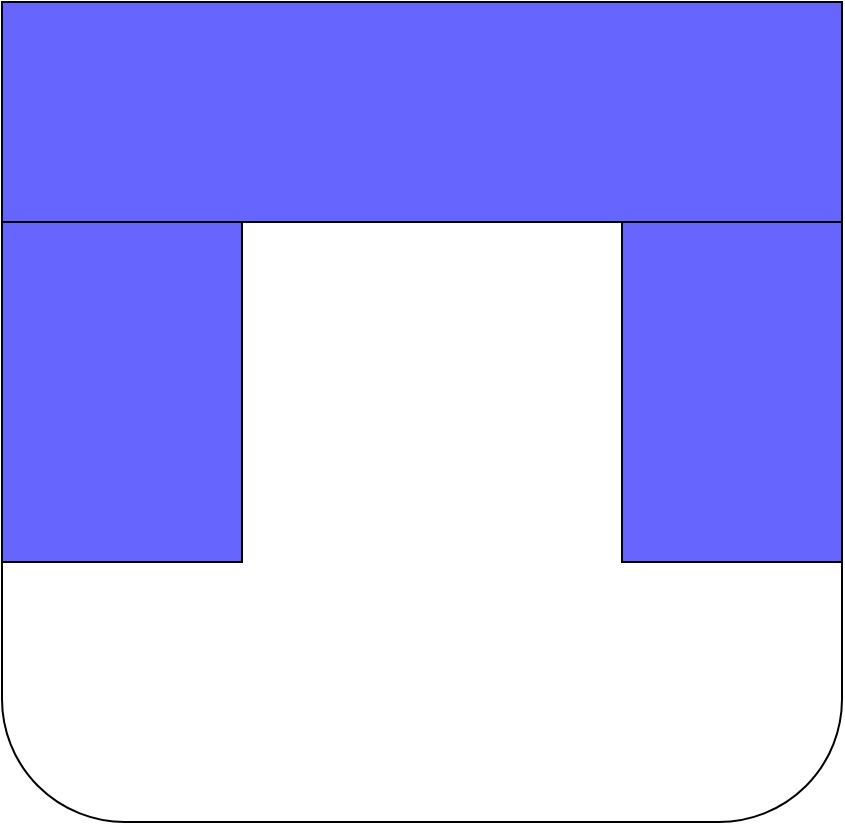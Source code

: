 <mxfile version="24.7.16">
  <diagram name="Page-1" id="-qET49AzPsS_fe1-d1Zj">
    <mxGraphModel dx="1194" dy="507" grid="1" gridSize="10" guides="1" tooltips="1" connect="1" arrows="1" fold="1" page="1" pageScale="1" pageWidth="827" pageHeight="1169" math="0" shadow="0">
      <root>
        <mxCell id="0" />
        <mxCell id="1" parent="0" />
        <mxCell id="JlOxEhukSSphgLqK7U3i-1" value="" style="rounded=1;whiteSpace=wrap;html=1;" vertex="1" parent="1">
          <mxGeometry x="140" y="30" width="420" height="410" as="geometry" />
        </mxCell>
        <mxCell id="JlOxEhukSSphgLqK7U3i-3" value="" style="rounded=1;whiteSpace=wrap;html=1;" vertex="1" parent="1">
          <mxGeometry x="160" y="42.5" width="70" height="75" as="geometry" />
        </mxCell>
        <mxCell id="JlOxEhukSSphgLqK7U3i-4" value="" style="rounded=0;whiteSpace=wrap;html=1;fillColor=#6666FF;" vertex="1" parent="1">
          <mxGeometry x="140" y="30" width="120" height="280" as="geometry" />
        </mxCell>
        <mxCell id="JlOxEhukSSphgLqK7U3i-5" value="" style="rounded=0;whiteSpace=wrap;html=1;fillColor=#6666FF;" vertex="1" parent="1">
          <mxGeometry x="450" y="30" width="110" height="280" as="geometry" />
        </mxCell>
        <mxCell id="JlOxEhukSSphgLqK7U3i-2" value="" style="rounded=0;whiteSpace=wrap;html=1;fillColor=#6666FF;" vertex="1" parent="1">
          <mxGeometry x="140" y="30" width="420" height="110" as="geometry" />
        </mxCell>
      </root>
    </mxGraphModel>
  </diagram>
</mxfile>
